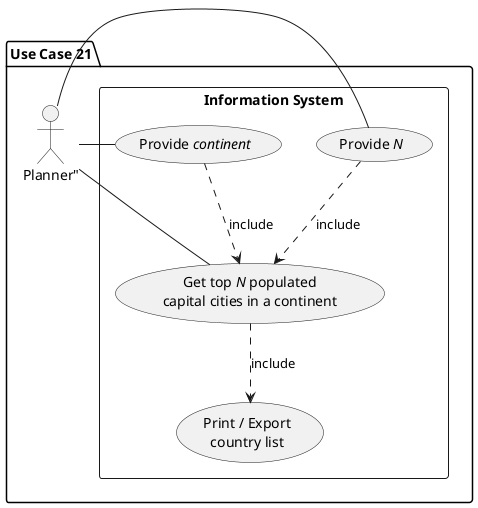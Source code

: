 @startuml

package "Use Case 21" {

actor A1 as "Planner""

rectangle "Information System" {
    usecase UC21 as "Get top //N// populated
    capital cities in a continent"

    usecase UCa as "Provide //N//"

     usecase UCc as "Provide //continent//"

    usecase UCb as "Print / Export
            country list"

    A1 - UC21
    A1 - UCa
    A1 - UCc
    UCa ..> UC21 : include
    UCc ..> UC21 : include
    UC21 ..> UCb : include
}
}
@enduml